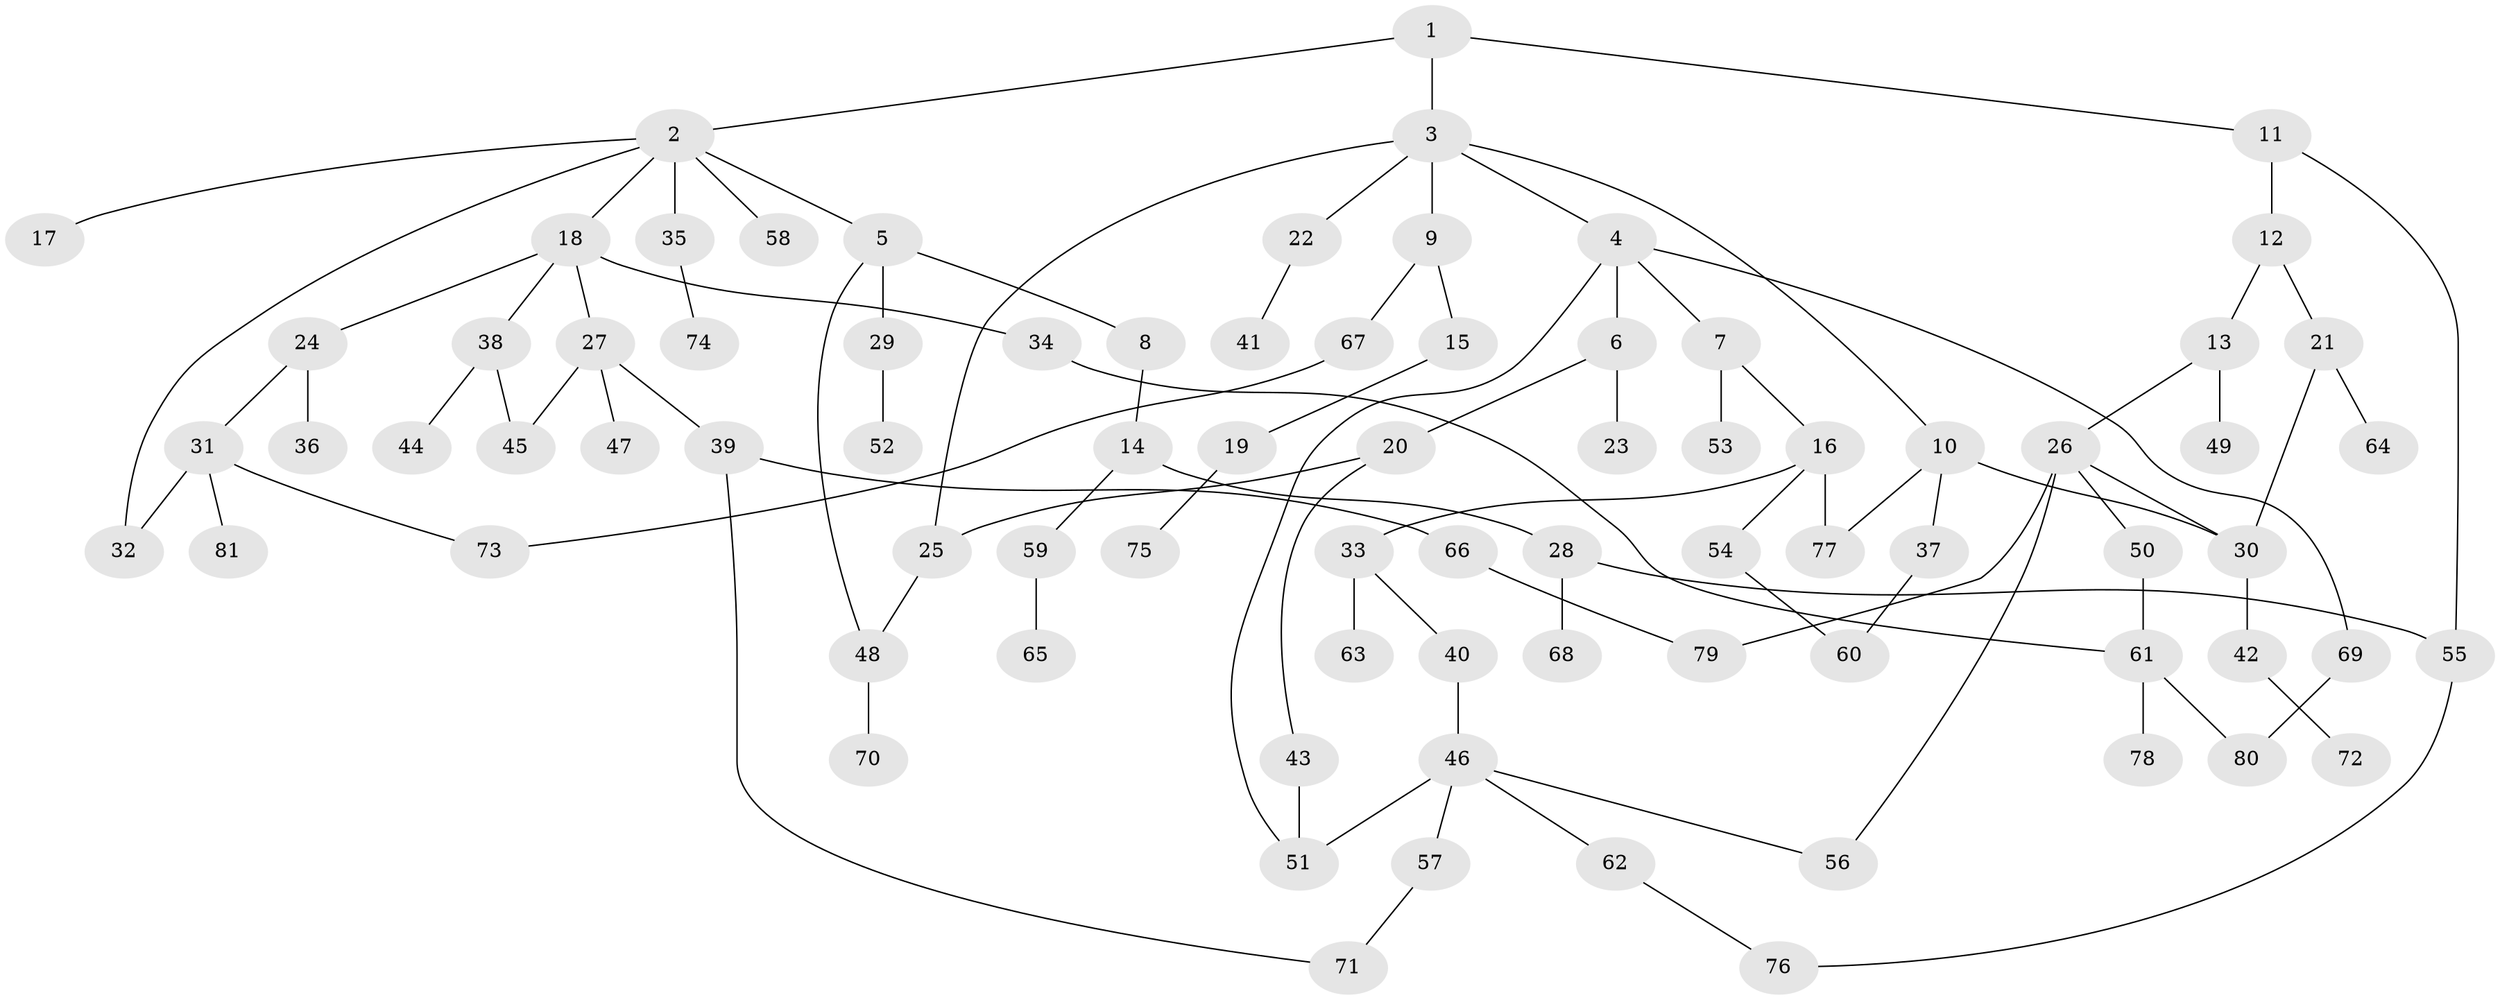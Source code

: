 // coarse degree distribution, {4: 0.12244897959183673, 2: 0.3877551020408163, 3: 0.1836734693877551, 6: 0.04081632653061224, 5: 0.061224489795918366, 7: 0.02040816326530612, 1: 0.1836734693877551}
// Generated by graph-tools (version 1.1) at 2025/36/03/04/25 23:36:01]
// undirected, 81 vertices, 98 edges
graph export_dot {
  node [color=gray90,style=filled];
  1;
  2;
  3;
  4;
  5;
  6;
  7;
  8;
  9;
  10;
  11;
  12;
  13;
  14;
  15;
  16;
  17;
  18;
  19;
  20;
  21;
  22;
  23;
  24;
  25;
  26;
  27;
  28;
  29;
  30;
  31;
  32;
  33;
  34;
  35;
  36;
  37;
  38;
  39;
  40;
  41;
  42;
  43;
  44;
  45;
  46;
  47;
  48;
  49;
  50;
  51;
  52;
  53;
  54;
  55;
  56;
  57;
  58;
  59;
  60;
  61;
  62;
  63;
  64;
  65;
  66;
  67;
  68;
  69;
  70;
  71;
  72;
  73;
  74;
  75;
  76;
  77;
  78;
  79;
  80;
  81;
  1 -- 2;
  1 -- 3;
  1 -- 11;
  2 -- 5;
  2 -- 17;
  2 -- 18;
  2 -- 35;
  2 -- 58;
  2 -- 32;
  3 -- 4;
  3 -- 9;
  3 -- 10;
  3 -- 22;
  3 -- 25;
  4 -- 6;
  4 -- 7;
  4 -- 51;
  4 -- 69;
  5 -- 8;
  5 -- 29;
  5 -- 48;
  6 -- 20;
  6 -- 23;
  7 -- 16;
  7 -- 53;
  8 -- 14;
  9 -- 15;
  9 -- 67;
  10 -- 37;
  10 -- 77;
  10 -- 30;
  11 -- 12;
  11 -- 55;
  12 -- 13;
  12 -- 21;
  13 -- 26;
  13 -- 49;
  14 -- 28;
  14 -- 59;
  15 -- 19;
  16 -- 33;
  16 -- 54;
  16 -- 77;
  18 -- 24;
  18 -- 27;
  18 -- 34;
  18 -- 38;
  19 -- 75;
  20 -- 25;
  20 -- 43;
  21 -- 30;
  21 -- 64;
  22 -- 41;
  24 -- 31;
  24 -- 36;
  25 -- 48;
  26 -- 50;
  26 -- 56;
  26 -- 79;
  26 -- 30;
  27 -- 39;
  27 -- 47;
  27 -- 45;
  28 -- 68;
  28 -- 55;
  29 -- 52;
  30 -- 42;
  31 -- 32;
  31 -- 73;
  31 -- 81;
  33 -- 40;
  33 -- 63;
  34 -- 61;
  35 -- 74;
  37 -- 60;
  38 -- 44;
  38 -- 45;
  39 -- 66;
  39 -- 71;
  40 -- 46;
  42 -- 72;
  43 -- 51;
  46 -- 57;
  46 -- 62;
  46 -- 56;
  46 -- 51;
  48 -- 70;
  50 -- 61;
  54 -- 60;
  55 -- 76;
  57 -- 71;
  59 -- 65;
  61 -- 78;
  61 -- 80;
  62 -- 76;
  66 -- 79;
  67 -- 73;
  69 -- 80;
}
